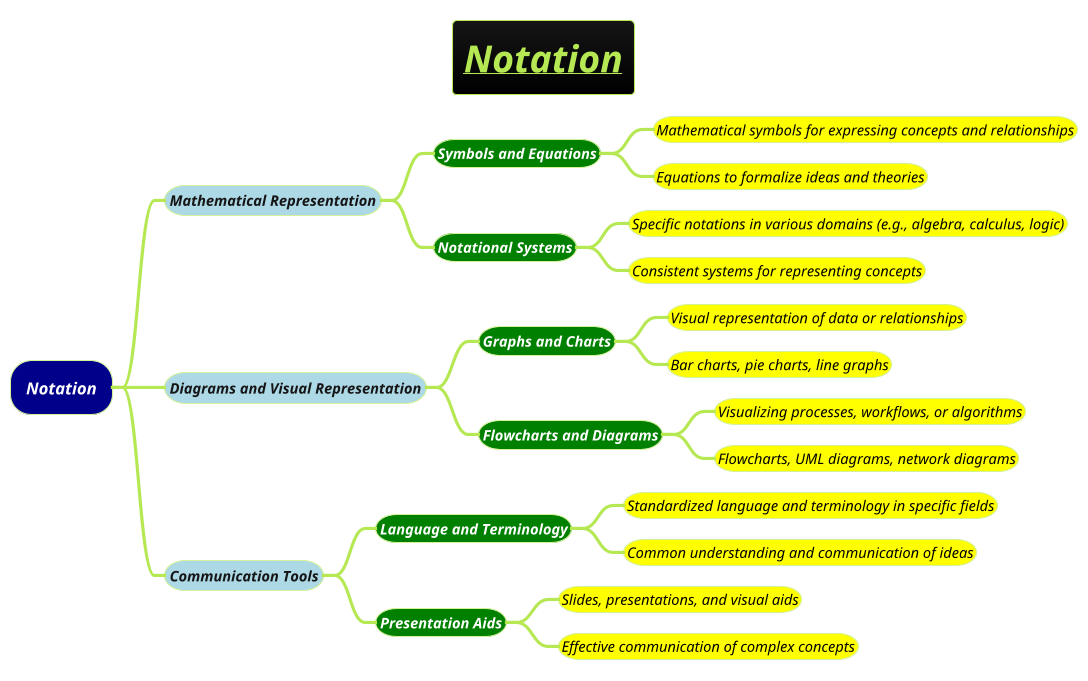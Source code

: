 @startmindmap
title =<i><b><u>Notation
!theme hacker






*[#darkblue] <i><color:white>Notation
**[#lightblue] <i><color #blac><size:14>Mathematical Representation
***[#green] <b><i><color #white><size:14>Symbols and Equations
****[#yellow] <i><color #black><size:14>Mathematical symbols for expressing concepts and relationships
****[#yellow] <i><color #black><size:14>Equations to formalize ideas and theories
***[#green] <b><i><color #white><size:14>Notational Systems
****[#yellow] <i><color #black><size:14>Specific notations in various domains (e.g., algebra, calculus, logic)
****[#yellow] <i><color #black><size:14>Consistent systems for representing concepts
**[#lightblue] <i><color #blac><size:14>Diagrams and Visual Representation
***[#green] <b><i><color #white><size:14>Graphs and Charts
****[#yellow] <i><color #black><size:14>Visual representation of data or relationships
****[#yellow] <i><color #black><size:14>Bar charts, pie charts, line graphs
***[#green] <b><i><color #white><size:14>Flowcharts and Diagrams
****[#yellow] <i><color #black><size:14>Visualizing processes, workflows, or algorithms
****[#yellow] <i><color #black><size:14>Flowcharts, UML diagrams, network diagrams
**[#lightblue] <i><color #blac><size:14>Communication Tools
***[#green] <b><i><color #white><size:14>Language and Terminology
****[#yellow] <i><color #black><size:14>Standardized language and terminology in specific fields
****[#yellow] <i><color #black><size:14>Common understanding and communication of ideas
***[#green] <b><i><color #white><size:14>Presentation Aids
****[#yellow] <i><color #black><size:14>Slides, presentations, and visual aids
****[#yellow] <i><color #black><size:14>Effective communication of complex concepts
@endmindmap
